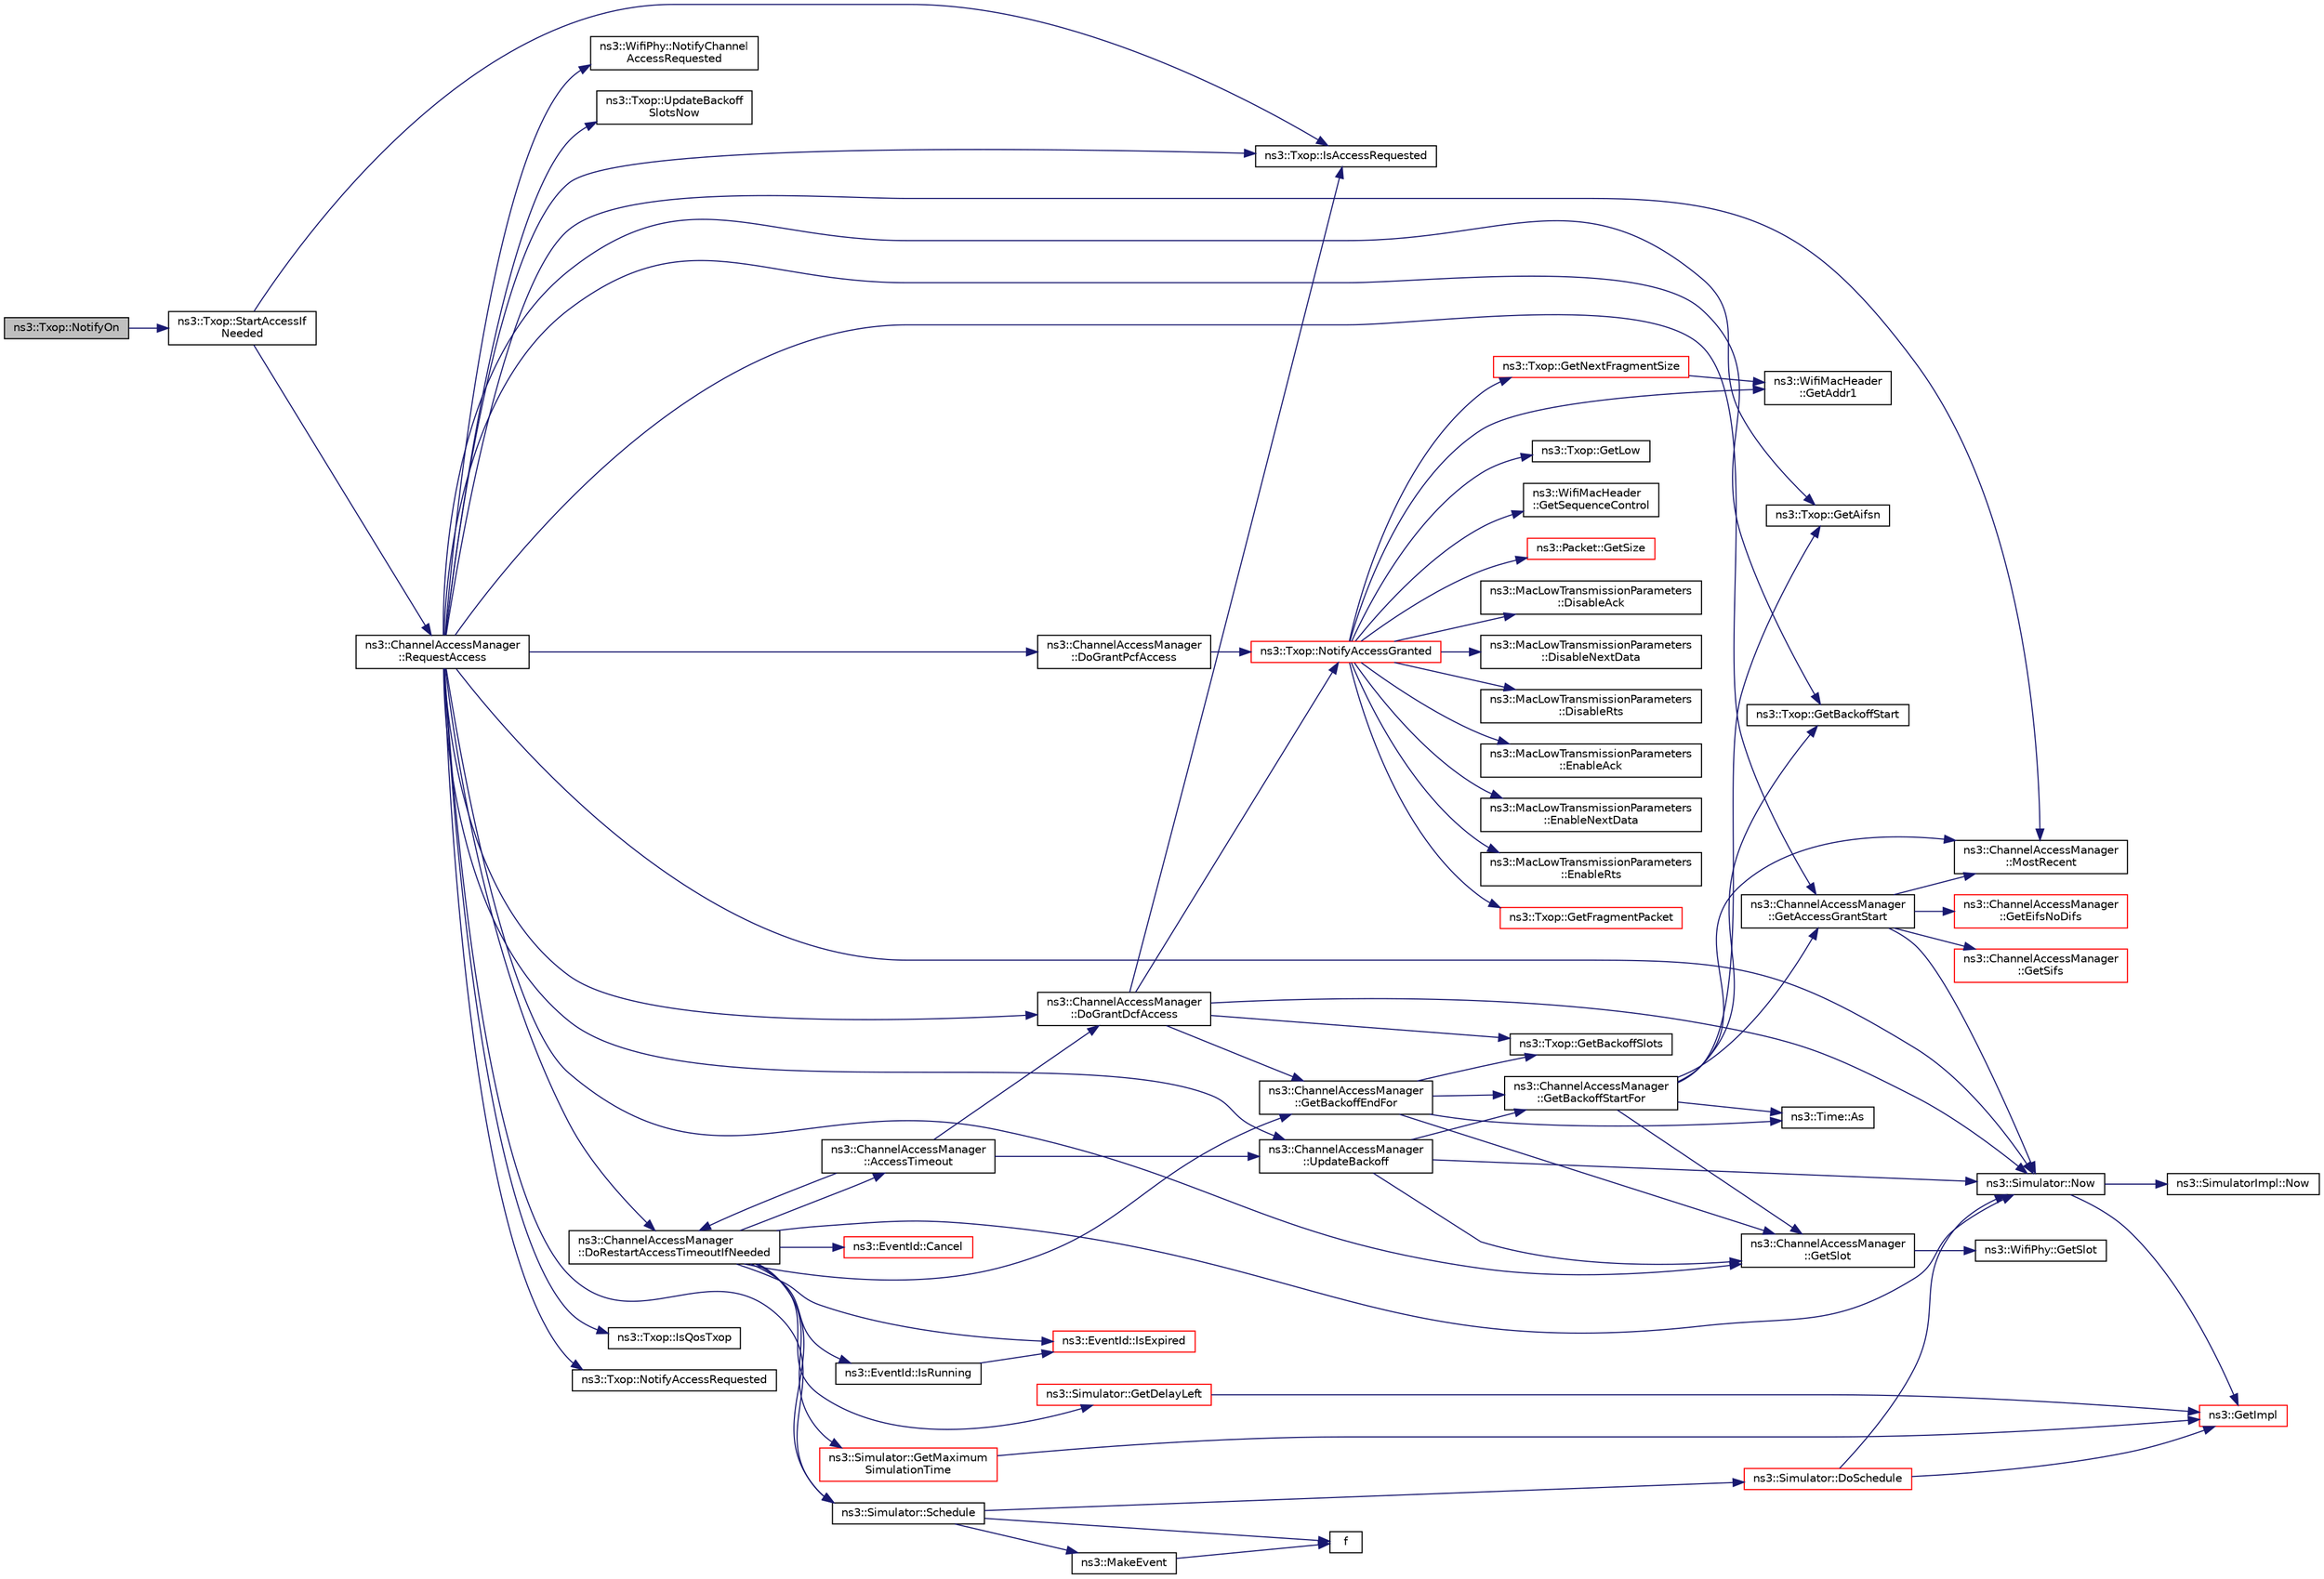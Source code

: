 digraph "ns3::Txop::NotifyOn"
{
 // LATEX_PDF_SIZE
  edge [fontname="Helvetica",fontsize="10",labelfontname="Helvetica",labelfontsize="10"];
  node [fontname="Helvetica",fontsize="10",shape=record];
  rankdir="LR";
  Node1 [label="ns3::Txop::NotifyOn",height=0.2,width=0.4,color="black", fillcolor="grey75", style="filled", fontcolor="black",tooltip="When on operation occurs, channel access will be started."];
  Node1 -> Node2 [color="midnightblue",fontsize="10",style="solid",fontname="Helvetica"];
  Node2 [label="ns3::Txop::StartAccessIf\lNeeded",height=0.2,width=0.4,color="black", fillcolor="white", style="filled",URL="$classns3_1_1_txop.html#afd99f40351a5b67181f14008d0751075",tooltip="Request access from Txop if needed."];
  Node2 -> Node3 [color="midnightblue",fontsize="10",style="solid",fontname="Helvetica"];
  Node3 [label="ns3::Txop::IsAccessRequested",height=0.2,width=0.4,color="black", fillcolor="white", style="filled",URL="$classns3_1_1_txop.html#a059dde2be359c89c2b9b38cd191f7eee",tooltip=" "];
  Node2 -> Node4 [color="midnightblue",fontsize="10",style="solid",fontname="Helvetica"];
  Node4 [label="ns3::ChannelAccessManager\l::RequestAccess",height=0.2,width=0.4,color="black", fillcolor="white", style="filled",URL="$classns3_1_1_channel_access_manager.html#abb772d23a9ee81e9b6ce46b3aefc67a8",tooltip=" "];
  Node4 -> Node5 [color="midnightblue",fontsize="10",style="solid",fontname="Helvetica"];
  Node5 [label="ns3::ChannelAccessManager\l::DoGrantDcfAccess",height=0.2,width=0.4,color="black", fillcolor="white", style="filled",URL="$classns3_1_1_channel_access_manager.html#ab456b95950fd1381ed14c4f7289b997e",tooltip="Grant access to Txop using DCF/EDCF contention rules."];
  Node5 -> Node6 [color="midnightblue",fontsize="10",style="solid",fontname="Helvetica"];
  Node6 [label="ns3::ChannelAccessManager\l::GetBackoffEndFor",height=0.2,width=0.4,color="black", fillcolor="white", style="filled",URL="$classns3_1_1_channel_access_manager.html#a1e38ecb70f2cbab09955d359fe642695",tooltip="Return the time when the backoff procedure ended (or will ended) for the given Txop."];
  Node6 -> Node7 [color="midnightblue",fontsize="10",style="solid",fontname="Helvetica"];
  Node7 [label="ns3::Time::As",height=0.2,width=0.4,color="black", fillcolor="white", style="filled",URL="$classns3_1_1_time.html#ad5198e31c2512226ca0e58b31fad7fd0",tooltip="Attach a unit to a Time, to facilitate output in a specific unit."];
  Node6 -> Node8 [color="midnightblue",fontsize="10",style="solid",fontname="Helvetica"];
  Node8 [label="ns3::Txop::GetBackoffSlots",height=0.2,width=0.4,color="black", fillcolor="white", style="filled",URL="$classns3_1_1_txop.html#adbf1c8e98b66df88c983bdfb61d77bab",tooltip="Return the current number of backoff slots."];
  Node6 -> Node9 [color="midnightblue",fontsize="10",style="solid",fontname="Helvetica"];
  Node9 [label="ns3::ChannelAccessManager\l::GetBackoffStartFor",height=0.2,width=0.4,color="black", fillcolor="white", style="filled",URL="$classns3_1_1_channel_access_manager.html#ae0a0f234530510cafd165d338fe21a53",tooltip="Return the time when the backoff procedure started for the given Txop."];
  Node9 -> Node7 [color="midnightblue",fontsize="10",style="solid",fontname="Helvetica"];
  Node9 -> Node10 [color="midnightblue",fontsize="10",style="solid",fontname="Helvetica"];
  Node10 [label="ns3::ChannelAccessManager\l::GetAccessGrantStart",height=0.2,width=0.4,color="black", fillcolor="white", style="filled",URL="$classns3_1_1_channel_access_manager.html#ad740b71c85f10fe714dcd94b621f9ae8",tooltip="Access will never be granted to the medium before the time returned by this method."];
  Node10 -> Node11 [color="midnightblue",fontsize="10",style="solid",fontname="Helvetica"];
  Node11 [label="ns3::ChannelAccessManager\l::GetEifsNoDifs",height=0.2,width=0.4,color="red", fillcolor="white", style="filled",URL="$classns3_1_1_channel_access_manager.html#adb7a8220afba8db923dd9015d60eb409",tooltip="Return the EIFS duration minus a DIFS."];
  Node10 -> Node14 [color="midnightblue",fontsize="10",style="solid",fontname="Helvetica"];
  Node14 [label="ns3::ChannelAccessManager\l::GetSifs",height=0.2,width=0.4,color="red", fillcolor="white", style="filled",URL="$classns3_1_1_channel_access_manager.html#ace31f422caffd4e53719a4b06584eb31",tooltip="Return the Short Interframe Space (SIFS) for this PHY."];
  Node10 -> Node15 [color="midnightblue",fontsize="10",style="solid",fontname="Helvetica"];
  Node15 [label="ns3::ChannelAccessManager\l::MostRecent",height=0.2,width=0.4,color="black", fillcolor="white", style="filled",URL="$classns3_1_1_channel_access_manager.html#a0a12fc1acfbb7cf33a6304dbf53461d5",tooltip="Return the most recent time."];
  Node10 -> Node16 [color="midnightblue",fontsize="10",style="solid",fontname="Helvetica"];
  Node16 [label="ns3::Simulator::Now",height=0.2,width=0.4,color="black", fillcolor="white", style="filled",URL="$classns3_1_1_simulator.html#ac3178fa975b419f7875e7105be122800",tooltip="Return the current simulation virtual time."];
  Node16 -> Node17 [color="midnightblue",fontsize="10",style="solid",fontname="Helvetica"];
  Node17 [label="ns3::GetImpl",height=0.2,width=0.4,color="red", fillcolor="white", style="filled",URL="$group__simulator.html#ga42eb4eddad41528d4d99794a3dae3fd0",tooltip="Get the SimulatorImpl singleton."];
  Node16 -> Node65 [color="midnightblue",fontsize="10",style="solid",fontname="Helvetica"];
  Node65 [label="ns3::SimulatorImpl::Now",height=0.2,width=0.4,color="black", fillcolor="white", style="filled",URL="$classns3_1_1_simulator_impl.html#aa516c50060846adc6fd316e83ef0797c",tooltip="Return the current simulation virtual time."];
  Node9 -> Node66 [color="midnightblue",fontsize="10",style="solid",fontname="Helvetica"];
  Node66 [label="ns3::Txop::GetAifsn",height=0.2,width=0.4,color="black", fillcolor="white", style="filled",URL="$classns3_1_1_txop.html#af15b04ad0c613024ed1f98d0eaca2cd8",tooltip="Return the number of slots that make up an AIFS."];
  Node9 -> Node67 [color="midnightblue",fontsize="10",style="solid",fontname="Helvetica"];
  Node67 [label="ns3::Txop::GetBackoffStart",height=0.2,width=0.4,color="black", fillcolor="white", style="filled",URL="$classns3_1_1_txop.html#ac32c32cad805e04543a03cbefb3315e9",tooltip="Return the time when the backoff procedure started."];
  Node9 -> Node68 [color="midnightblue",fontsize="10",style="solid",fontname="Helvetica"];
  Node68 [label="ns3::ChannelAccessManager\l::GetSlot",height=0.2,width=0.4,color="black", fillcolor="white", style="filled",URL="$classns3_1_1_channel_access_manager.html#aa8c4231cb0442e2467e03076f3b1ffbd",tooltip="Return the slot duration for this PHY."];
  Node68 -> Node69 [color="midnightblue",fontsize="10",style="solid",fontname="Helvetica"];
  Node69 [label="ns3::WifiPhy::GetSlot",height=0.2,width=0.4,color="black", fillcolor="white", style="filled",URL="$classns3_1_1_wifi_phy.html#a45aebffadf7a544761143b0c90d9f019",tooltip="Return the slot duration for this PHY."];
  Node9 -> Node15 [color="midnightblue",fontsize="10",style="solid",fontname="Helvetica"];
  Node6 -> Node68 [color="midnightblue",fontsize="10",style="solid",fontname="Helvetica"];
  Node5 -> Node8 [color="midnightblue",fontsize="10",style="solid",fontname="Helvetica"];
  Node5 -> Node3 [color="midnightblue",fontsize="10",style="solid",fontname="Helvetica"];
  Node5 -> Node70 [color="midnightblue",fontsize="10",style="solid",fontname="Helvetica"];
  Node70 [label="ns3::Txop::NotifyAccessGranted",height=0.2,width=0.4,color="red", fillcolor="white", style="filled",URL="$classns3_1_1_txop.html#ad00c94d57c2d4df4ff1f0a8064805b65",tooltip="Notify the Txop that access has been granted."];
  Node70 -> Node71 [color="midnightblue",fontsize="10",style="solid",fontname="Helvetica"];
  Node71 [label="ns3::MacLowTransmissionParameters\l::DisableAck",height=0.2,width=0.4,color="black", fillcolor="white", style="filled",URL="$classns3_1_1_mac_low_transmission_parameters.html#ae09e5316ed859ddca19bfbaec3b07704",tooltip="Do not wait for Ack after data transmission."];
  Node70 -> Node72 [color="midnightblue",fontsize="10",style="solid",fontname="Helvetica"];
  Node72 [label="ns3::MacLowTransmissionParameters\l::DisableNextData",height=0.2,width=0.4,color="black", fillcolor="white", style="filled",URL="$classns3_1_1_mac_low_transmission_parameters.html#a6944fa0c62fd004c94b845ba1b474b87",tooltip="Do not attempt to send data burst after current transmission."];
  Node70 -> Node73 [color="midnightblue",fontsize="10",style="solid",fontname="Helvetica"];
  Node73 [label="ns3::MacLowTransmissionParameters\l::DisableRts",height=0.2,width=0.4,color="black", fillcolor="white", style="filled",URL="$classns3_1_1_mac_low_transmission_parameters.html#a18b2f706b138952bc351538e59b723f4",tooltip="Do not send RTS and wait for CTS before sending data."];
  Node70 -> Node74 [color="midnightblue",fontsize="10",style="solid",fontname="Helvetica"];
  Node74 [label="ns3::MacLowTransmissionParameters\l::EnableAck",height=0.2,width=0.4,color="black", fillcolor="white", style="filled",URL="$classns3_1_1_mac_low_transmission_parameters.html#aa2db70f6786b7d0b9d9cc453b2292f2b",tooltip="Wait ACKTimeout for an Ack."];
  Node70 -> Node75 [color="midnightblue",fontsize="10",style="solid",fontname="Helvetica"];
  Node75 [label="ns3::MacLowTransmissionParameters\l::EnableNextData",height=0.2,width=0.4,color="black", fillcolor="white", style="filled",URL="$classns3_1_1_mac_low_transmission_parameters.html#a33fc05383c3f611ca1be7d33a01a1774",tooltip=" "];
  Node70 -> Node76 [color="midnightblue",fontsize="10",style="solid",fontname="Helvetica"];
  Node76 [label="ns3::MacLowTransmissionParameters\l::EnableRts",height=0.2,width=0.4,color="black", fillcolor="white", style="filled",URL="$classns3_1_1_mac_low_transmission_parameters.html#a119d03769cf51e528d03f686c6bd8ed5",tooltip="Send a RTS, and wait CTSTimeout for a CTS."];
  Node70 -> Node77 [color="midnightblue",fontsize="10",style="solid",fontname="Helvetica"];
  Node77 [label="ns3::WifiMacHeader\l::GetAddr1",height=0.2,width=0.4,color="black", fillcolor="white", style="filled",URL="$classns3_1_1_wifi_mac_header.html#aa1c4acbda4ace9f7a920c97d71bdd097",tooltip="Return the address in the Address 1 field."];
  Node70 -> Node78 [color="midnightblue",fontsize="10",style="solid",fontname="Helvetica"];
  Node78 [label="ns3::Txop::GetFragmentPacket",height=0.2,width=0.4,color="red", fillcolor="white", style="filled",URL="$classns3_1_1_txop.html#acbee837cde9dcbe14da37677fa5a395c",tooltip="Get the next fragment from the packet with appropriate Wifi header for the fragment."];
  Node70 -> Node92 [color="midnightblue",fontsize="10",style="solid",fontname="Helvetica"];
  Node92 [label="ns3::Txop::GetLow",height=0.2,width=0.4,color="black", fillcolor="white", style="filled",URL="$classns3_1_1_txop.html#a34a0543a372e357fb7e9b9224a531ce3",tooltip="Return the MacLow associated with this Txop."];
  Node70 -> Node93 [color="midnightblue",fontsize="10",style="solid",fontname="Helvetica"];
  Node93 [label="ns3::Txop::GetNextFragmentSize",height=0.2,width=0.4,color="red", fillcolor="white", style="filled",URL="$classns3_1_1_txop.html#a165fb9a4651fa0380ec9b63e3669d8d0",tooltip="Calculate the size of the next fragment."];
  Node93 -> Node77 [color="midnightblue",fontsize="10",style="solid",fontname="Helvetica"];
  Node70 -> Node94 [color="midnightblue",fontsize="10",style="solid",fontname="Helvetica"];
  Node94 [label="ns3::WifiMacHeader\l::GetSequenceControl",height=0.2,width=0.4,color="black", fillcolor="white", style="filled",URL="$classns3_1_1_wifi_mac_header.html#ad4af293cb29d73a7661a93099e363b56",tooltip="Return the raw Sequence Control field."];
  Node70 -> Node95 [color="midnightblue",fontsize="10",style="solid",fontname="Helvetica"];
  Node95 [label="ns3::Packet::GetSize",height=0.2,width=0.4,color="red", fillcolor="white", style="filled",URL="$classns3_1_1_packet.html#afff7cb1ff518ee6dc0d424e10a5ad6ec",tooltip="Returns the the size in bytes of the packet (including the zero-filled initial payload)."];
  Node5 -> Node16 [color="midnightblue",fontsize="10",style="solid",fontname="Helvetica"];
  Node4 -> Node149 [color="midnightblue",fontsize="10",style="solid",fontname="Helvetica"];
  Node149 [label="ns3::ChannelAccessManager\l::DoGrantPcfAccess",height=0.2,width=0.4,color="black", fillcolor="white", style="filled",URL="$classns3_1_1_channel_access_manager.html#a1b41fbd994b39f8514c4ecfd479c3340",tooltip="Grant access to Txop using PCF preemption."];
  Node149 -> Node70 [color="midnightblue",fontsize="10",style="solid",fontname="Helvetica"];
  Node4 -> Node150 [color="midnightblue",fontsize="10",style="solid",fontname="Helvetica"];
  Node150 [label="ns3::ChannelAccessManager\l::DoRestartAccessTimeoutIfNeeded",height=0.2,width=0.4,color="black", fillcolor="white", style="filled",URL="$classns3_1_1_channel_access_manager.html#a4197521f9ff8b1a70f837ed87e8737e3",tooltip=" "];
  Node150 -> Node151 [color="midnightblue",fontsize="10",style="solid",fontname="Helvetica"];
  Node151 [label="ns3::ChannelAccessManager\l::AccessTimeout",height=0.2,width=0.4,color="black", fillcolor="white", style="filled",URL="$classns3_1_1_channel_access_manager.html#a0b155956cb94bba762d15d54cc1fe7ca",tooltip="Called when access timeout should occur (e.g."];
  Node151 -> Node5 [color="midnightblue",fontsize="10",style="solid",fontname="Helvetica"];
  Node151 -> Node150 [color="midnightblue",fontsize="10",style="solid",fontname="Helvetica"];
  Node151 -> Node152 [color="midnightblue",fontsize="10",style="solid",fontname="Helvetica"];
  Node152 [label="ns3::ChannelAccessManager\l::UpdateBackoff",height=0.2,width=0.4,color="black", fillcolor="white", style="filled",URL="$classns3_1_1_channel_access_manager.html#a16abdc22e5c20496f49ee0d080145b2c",tooltip="Update backoff slots for all Txops."];
  Node152 -> Node9 [color="midnightblue",fontsize="10",style="solid",fontname="Helvetica"];
  Node152 -> Node68 [color="midnightblue",fontsize="10",style="solid",fontname="Helvetica"];
  Node152 -> Node16 [color="midnightblue",fontsize="10",style="solid",fontname="Helvetica"];
  Node150 -> Node153 [color="midnightblue",fontsize="10",style="solid",fontname="Helvetica"];
  Node153 [label="ns3::EventId::Cancel",height=0.2,width=0.4,color="red", fillcolor="white", style="filled",URL="$classns3_1_1_event_id.html#a993ae94e48e014e1afd47edb16db7a11",tooltip="This method is syntactic sugar for the ns3::Simulator::Cancel method."];
  Node150 -> Node6 [color="midnightblue",fontsize="10",style="solid",fontname="Helvetica"];
  Node150 -> Node156 [color="midnightblue",fontsize="10",style="solid",fontname="Helvetica"];
  Node156 [label="ns3::Simulator::GetDelayLeft",height=0.2,width=0.4,color="red", fillcolor="white", style="filled",URL="$classns3_1_1_simulator.html#af2c7b4285454aa5062bd2df2bb7a7ab9",tooltip="Get the remaining time until this event will execute."];
  Node156 -> Node17 [color="midnightblue",fontsize="10",style="solid",fontname="Helvetica"];
  Node150 -> Node158 [color="midnightblue",fontsize="10",style="solid",fontname="Helvetica"];
  Node158 [label="ns3::Simulator::GetMaximum\lSimulationTime",height=0.2,width=0.4,color="red", fillcolor="white", style="filled",URL="$classns3_1_1_simulator.html#aa8dbab888dca7bf3528421d2c5e67f99",tooltip="Get the maximum representable simulation time."];
  Node158 -> Node17 [color="midnightblue",fontsize="10",style="solid",fontname="Helvetica"];
  Node150 -> Node160 [color="midnightblue",fontsize="10",style="solid",fontname="Helvetica"];
  Node160 [label="ns3::EventId::IsExpired",height=0.2,width=0.4,color="red", fillcolor="white", style="filled",URL="$classns3_1_1_event_id.html#acc25141054209b1a286a5471a51bd0c0",tooltip="This method is syntactic sugar for the ns3::Simulator::IsExpired method."];
  Node150 -> Node163 [color="midnightblue",fontsize="10",style="solid",fontname="Helvetica"];
  Node163 [label="ns3::EventId::IsRunning",height=0.2,width=0.4,color="black", fillcolor="white", style="filled",URL="$classns3_1_1_event_id.html#a8b41e6f8c54db6bede8a7dcaf917074a",tooltip="This method is syntactic sugar for !IsExpired()."];
  Node163 -> Node160 [color="midnightblue",fontsize="10",style="solid",fontname="Helvetica"];
  Node150 -> Node16 [color="midnightblue",fontsize="10",style="solid",fontname="Helvetica"];
  Node150 -> Node164 [color="midnightblue",fontsize="10",style="solid",fontname="Helvetica"];
  Node164 [label="ns3::Simulator::Schedule",height=0.2,width=0.4,color="black", fillcolor="white", style="filled",URL="$classns3_1_1_simulator.html#a3da7d28335c8ac0e3e86781f766df241",tooltip="Schedule an event to expire after delay."];
  Node164 -> Node165 [color="midnightblue",fontsize="10",style="solid",fontname="Helvetica"];
  Node165 [label="ns3::Simulator::DoSchedule",height=0.2,width=0.4,color="red", fillcolor="white", style="filled",URL="$classns3_1_1_simulator.html#a47af23973938819bdc89cb2807e09ed5",tooltip="Implementation of the various Schedule methods."];
  Node165 -> Node17 [color="midnightblue",fontsize="10",style="solid",fontname="Helvetica"];
  Node165 -> Node16 [color="midnightblue",fontsize="10",style="solid",fontname="Helvetica"];
  Node164 -> Node174 [color="midnightblue",fontsize="10",style="solid",fontname="Helvetica"];
  Node174 [label="f",height=0.2,width=0.4,color="black", fillcolor="white", style="filled",URL="$80211b_8c.html#ae7ffc1a8f84fa47a0812b2f2b9627132",tooltip=" "];
  Node164 -> Node175 [color="midnightblue",fontsize="10",style="solid",fontname="Helvetica"];
  Node175 [label="ns3::MakeEvent",height=0.2,width=0.4,color="black", fillcolor="white", style="filled",URL="$group__makeeventfnptr.html#ga289a28a2497c18a9bd299e5e2014094b",tooltip="Make an EventImpl from a function pointer taking varying numbers of arguments."];
  Node175 -> Node174 [color="midnightblue",fontsize="10",style="solid",fontname="Helvetica"];
  Node4 -> Node10 [color="midnightblue",fontsize="10",style="solid",fontname="Helvetica"];
  Node4 -> Node66 [color="midnightblue",fontsize="10",style="solid",fontname="Helvetica"];
  Node4 -> Node67 [color="midnightblue",fontsize="10",style="solid",fontname="Helvetica"];
  Node4 -> Node68 [color="midnightblue",fontsize="10",style="solid",fontname="Helvetica"];
  Node4 -> Node3 [color="midnightblue",fontsize="10",style="solid",fontname="Helvetica"];
  Node4 -> Node176 [color="midnightblue",fontsize="10",style="solid",fontname="Helvetica"];
  Node176 [label="ns3::Txop::IsQosTxop",height=0.2,width=0.4,color="black", fillcolor="white", style="filled",URL="$classns3_1_1_txop.html#a7ad3a446bf34065eef10bc9659a0607a",tooltip="Check for QoS TXOP."];
  Node4 -> Node15 [color="midnightblue",fontsize="10",style="solid",fontname="Helvetica"];
  Node4 -> Node177 [color="midnightblue",fontsize="10",style="solid",fontname="Helvetica"];
  Node177 [label="ns3::Txop::NotifyAccessRequested",height=0.2,width=0.4,color="black", fillcolor="white", style="filled",URL="$classns3_1_1_txop.html#a531763bd4b5392438d1d559f07f1a20a",tooltip="Notify that access request has been received."];
  Node4 -> Node178 [color="midnightblue",fontsize="10",style="solid",fontname="Helvetica"];
  Node178 [label="ns3::WifiPhy::NotifyChannel\lAccessRequested",height=0.2,width=0.4,color="black", fillcolor="white", style="filled",URL="$classns3_1_1_wifi_phy.html#a958a805b578af3305dac417bdf349f4d",tooltip="Notify the PHY that an access to the channel was requested."];
  Node4 -> Node16 [color="midnightblue",fontsize="10",style="solid",fontname="Helvetica"];
  Node4 -> Node164 [color="midnightblue",fontsize="10",style="solid",fontname="Helvetica"];
  Node4 -> Node152 [color="midnightblue",fontsize="10",style="solid",fontname="Helvetica"];
  Node4 -> Node179 [color="midnightblue",fontsize="10",style="solid",fontname="Helvetica"];
  Node179 [label="ns3::Txop::UpdateBackoff\lSlotsNow",height=0.2,width=0.4,color="black", fillcolor="white", style="filled",URL="$classns3_1_1_txop.html#aab51e8f20be390e101e331aedc02a588",tooltip="Update backoff slots that nSlots has passed."];
}
